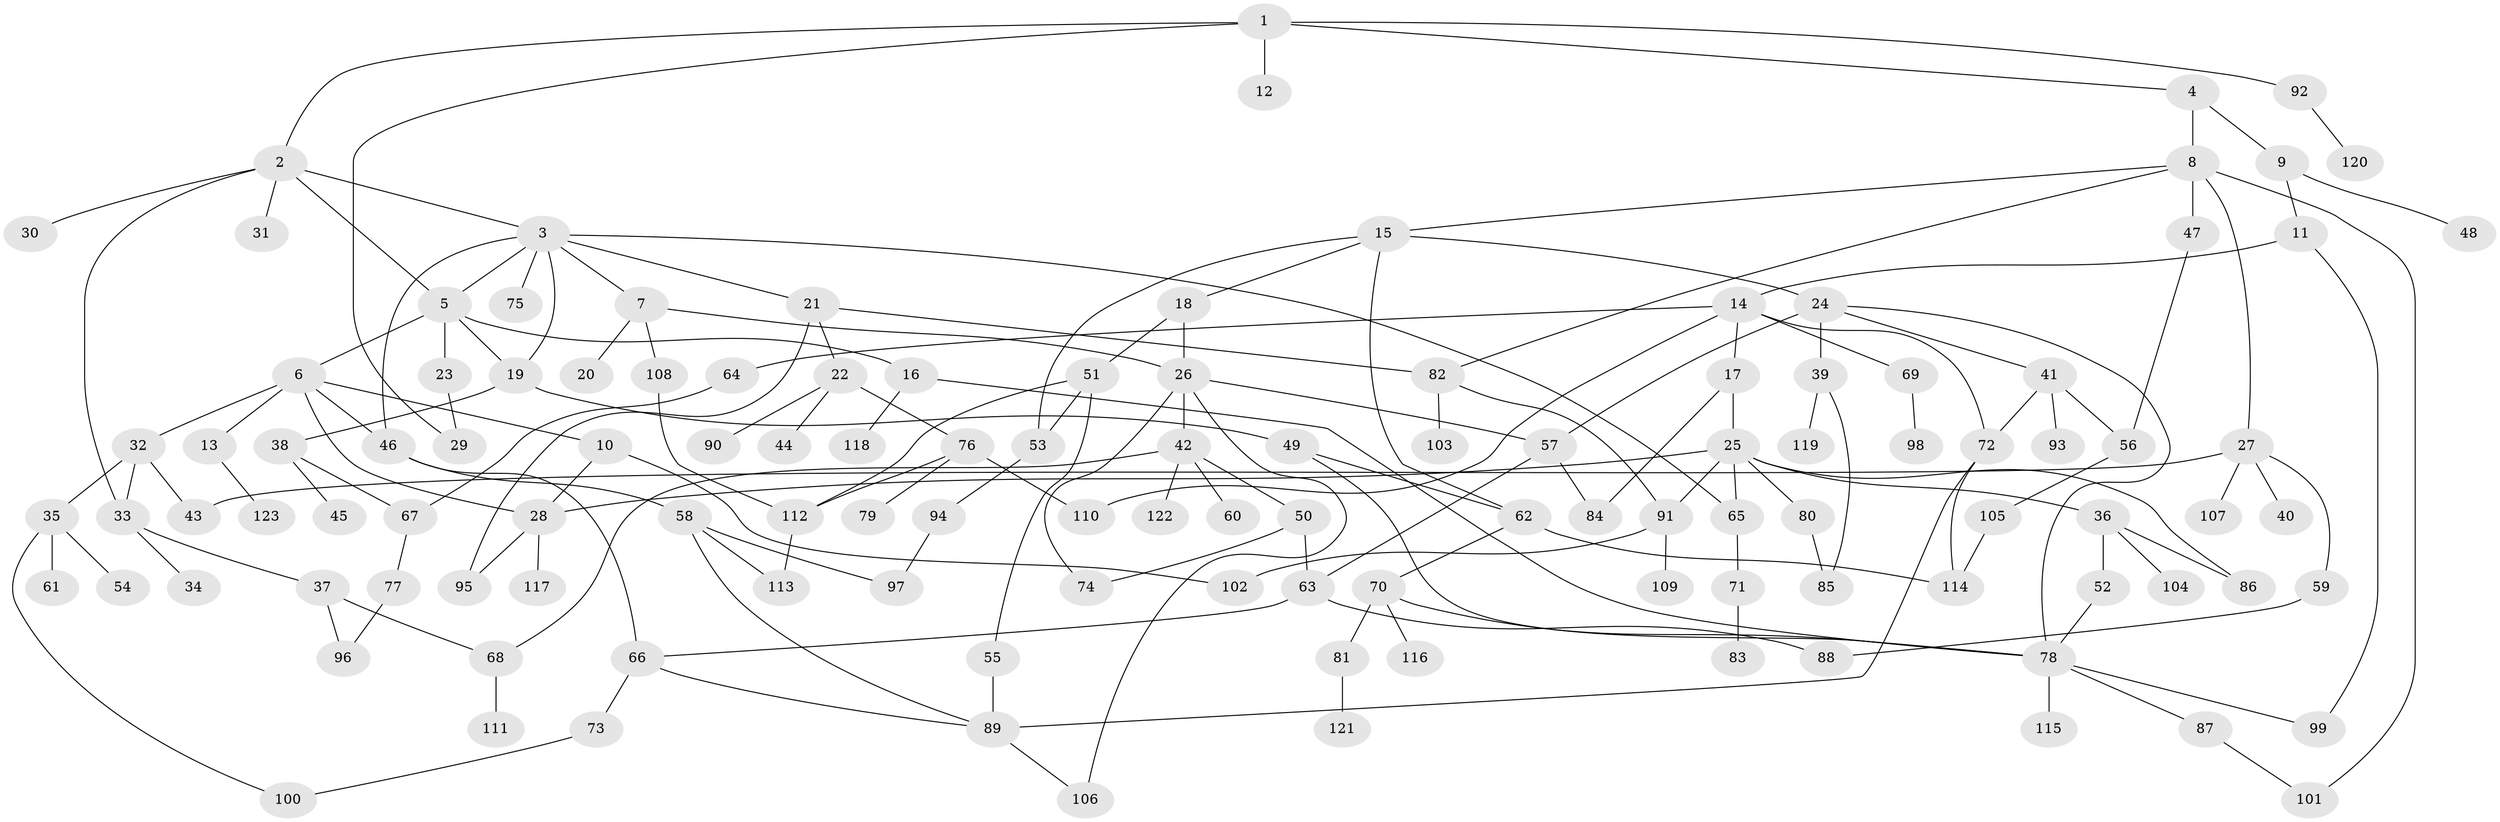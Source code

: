 // coarse degree distribution, {5: 0.11627906976744186, 6: 0.05813953488372093, 11: 0.011627906976744186, 3: 0.10465116279069768, 9: 0.011627906976744186, 2: 0.26744186046511625, 1: 0.29069767441860467, 4: 0.10465116279069768, 7: 0.023255813953488372, 8: 0.011627906976744186}
// Generated by graph-tools (version 1.1) at 2025/17/03/04/25 18:17:08]
// undirected, 123 vertices, 169 edges
graph export_dot {
graph [start="1"]
  node [color=gray90,style=filled];
  1;
  2;
  3;
  4;
  5;
  6;
  7;
  8;
  9;
  10;
  11;
  12;
  13;
  14;
  15;
  16;
  17;
  18;
  19;
  20;
  21;
  22;
  23;
  24;
  25;
  26;
  27;
  28;
  29;
  30;
  31;
  32;
  33;
  34;
  35;
  36;
  37;
  38;
  39;
  40;
  41;
  42;
  43;
  44;
  45;
  46;
  47;
  48;
  49;
  50;
  51;
  52;
  53;
  54;
  55;
  56;
  57;
  58;
  59;
  60;
  61;
  62;
  63;
  64;
  65;
  66;
  67;
  68;
  69;
  70;
  71;
  72;
  73;
  74;
  75;
  76;
  77;
  78;
  79;
  80;
  81;
  82;
  83;
  84;
  85;
  86;
  87;
  88;
  89;
  90;
  91;
  92;
  93;
  94;
  95;
  96;
  97;
  98;
  99;
  100;
  101;
  102;
  103;
  104;
  105;
  106;
  107;
  108;
  109;
  110;
  111;
  112;
  113;
  114;
  115;
  116;
  117;
  118;
  119;
  120;
  121;
  122;
  123;
  1 -- 2;
  1 -- 4;
  1 -- 12;
  1 -- 92;
  1 -- 29;
  2 -- 3;
  2 -- 30;
  2 -- 31;
  2 -- 33;
  2 -- 5;
  3 -- 5;
  3 -- 7;
  3 -- 19;
  3 -- 21;
  3 -- 75;
  3 -- 46;
  3 -- 65;
  4 -- 8;
  4 -- 9;
  5 -- 6;
  5 -- 16;
  5 -- 23;
  5 -- 19;
  6 -- 10;
  6 -- 13;
  6 -- 32;
  6 -- 46;
  6 -- 28;
  7 -- 20;
  7 -- 26;
  7 -- 108;
  8 -- 15;
  8 -- 27;
  8 -- 47;
  8 -- 82;
  8 -- 101;
  9 -- 11;
  9 -- 48;
  10 -- 28;
  10 -- 102;
  11 -- 14;
  11 -- 99;
  13 -- 123;
  14 -- 17;
  14 -- 64;
  14 -- 69;
  14 -- 72;
  14 -- 110;
  15 -- 18;
  15 -- 24;
  15 -- 53;
  15 -- 62;
  16 -- 118;
  16 -- 78;
  17 -- 25;
  17 -- 84;
  18 -- 51;
  18 -- 26;
  19 -- 38;
  19 -- 49;
  21 -- 22;
  21 -- 82;
  21 -- 95;
  22 -- 44;
  22 -- 76;
  22 -- 90;
  23 -- 29;
  24 -- 39;
  24 -- 41;
  24 -- 78;
  24 -- 57;
  25 -- 36;
  25 -- 65;
  25 -- 80;
  25 -- 91;
  25 -- 28;
  25 -- 86;
  26 -- 42;
  26 -- 57;
  26 -- 106;
  26 -- 74;
  27 -- 40;
  27 -- 43;
  27 -- 59;
  27 -- 107;
  28 -- 117;
  28 -- 95;
  32 -- 33;
  32 -- 35;
  32 -- 43;
  33 -- 34;
  33 -- 37;
  35 -- 54;
  35 -- 61;
  35 -- 100;
  36 -- 52;
  36 -- 86;
  36 -- 104;
  37 -- 68;
  37 -- 96;
  38 -- 45;
  38 -- 67;
  39 -- 85;
  39 -- 119;
  41 -- 93;
  41 -- 56;
  41 -- 72;
  42 -- 50;
  42 -- 60;
  42 -- 68;
  42 -- 122;
  46 -- 58;
  46 -- 66;
  47 -- 56;
  49 -- 62;
  49 -- 78;
  50 -- 63;
  50 -- 74;
  51 -- 55;
  51 -- 112;
  51 -- 53;
  52 -- 78;
  53 -- 94;
  55 -- 89;
  56 -- 105;
  57 -- 63;
  57 -- 84;
  58 -- 89;
  58 -- 113;
  58 -- 97;
  59 -- 88;
  62 -- 70;
  62 -- 114;
  63 -- 88;
  63 -- 66;
  64 -- 67;
  65 -- 71;
  66 -- 73;
  66 -- 89;
  67 -- 77;
  68 -- 111;
  69 -- 98;
  70 -- 78;
  70 -- 81;
  70 -- 116;
  71 -- 83;
  72 -- 89;
  72 -- 114;
  73 -- 100;
  76 -- 79;
  76 -- 110;
  76 -- 112;
  77 -- 96;
  78 -- 87;
  78 -- 99;
  78 -- 115;
  80 -- 85;
  81 -- 121;
  82 -- 103;
  82 -- 91;
  87 -- 101;
  89 -- 106;
  91 -- 109;
  91 -- 102;
  92 -- 120;
  94 -- 97;
  105 -- 114;
  108 -- 112;
  112 -- 113;
}
